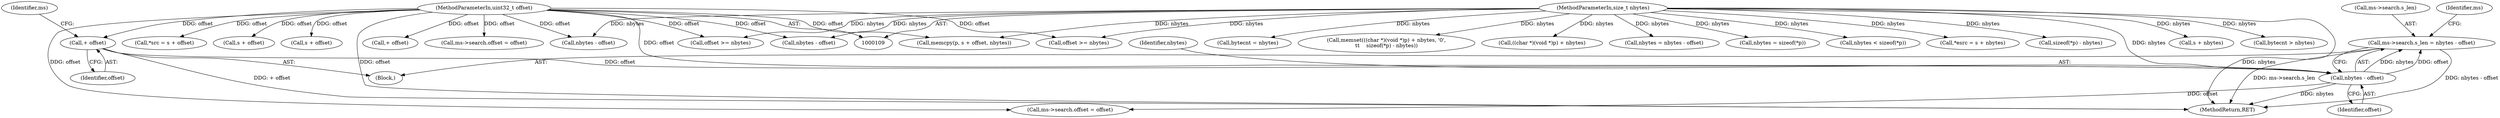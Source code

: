 digraph "0_file_4a284c89d6ef11aca34da65da7d673050a5ea320_3@integer" {
"1000130" [label="(Call,ms->search.s_len = nbytes - offset)"];
"1000136" [label="(Call,nbytes - offset)"];
"1000116" [label="(MethodParameterIn,size_t nbytes)"];
"1000128" [label="(Call,+ offset)"];
"1000115" [label="(MethodParameterIn,uint32_t offset)"];
"1000128" [label="(Call,+ offset)"];
"1000142" [label="(Identifier,ms)"];
"1000220" [label="(Call,+ offset)"];
"1000269" [label="(Call,ms->search.offset = offset)"];
"1000138" [label="(Identifier,offset)"];
"1000217" [label="(Call,bytecnt = nbytes)"];
"1000440" [label="(Call,memset(((char *)(void *)p) + nbytes, '\0',\n\t\t    sizeof(*p) - nbytes))"];
"1000441" [label="(Call,((char *)(void *)p) + nbytes)"];
"1000426" [label="(Call,memcpy(p, s + offset, nbytes))"];
"1000327" [label="(Call,offset >= nbytes)"];
"1000139" [label="(Call,ms->search.offset = offset)"];
"1000413" [label="(Call,nbytes = nbytes - offset)"];
"1000419" [label="(Call,nbytes = sizeof(*p))"];
"1000433" [label="(Call,nbytes < sizeof(*p))"];
"1000131" [label="(Call,ms->search.s_len)"];
"1000295" [label="(Call,*esrc = s + nbytes)"];
"1000449" [label="(Call,sizeof(*p) - nbytes)"];
"1000116" [label="(MethodParameterIn,size_t nbytes)"];
"1000289" [label="(Call,*src = s + offset)"];
"1000137" [label="(Identifier,nbytes)"];
"1000428" [label="(Call,s + offset)"];
"1000115" [label="(MethodParameterIn,uint32_t offset)"];
"1000291" [label="(Call,s + offset)"];
"1000456" [label="(MethodReturn,RET)"];
"1000407" [label="(Call,nbytes - offset)"];
"1000133" [label="(Identifier,ms)"];
"1000130" [label="(Call,ms->search.s_len = nbytes - offset)"];
"1000136" [label="(Call,nbytes - offset)"];
"1000126" [label="(Block,)"];
"1000297" [label="(Call,s + nbytes)"];
"1000214" [label="(Call,bytecnt > nbytes)"];
"1000391" [label="(Call,offset >= nbytes)"];
"1000129" [label="(Identifier,offset)"];
"1000415" [label="(Call,nbytes - offset)"];
"1000130" -> "1000126"  [label="AST: "];
"1000130" -> "1000136"  [label="CFG: "];
"1000131" -> "1000130"  [label="AST: "];
"1000136" -> "1000130"  [label="AST: "];
"1000142" -> "1000130"  [label="CFG: "];
"1000130" -> "1000456"  [label="DDG: nbytes - offset"];
"1000130" -> "1000456"  [label="DDG: ms->search.s_len"];
"1000136" -> "1000130"  [label="DDG: nbytes"];
"1000136" -> "1000130"  [label="DDG: offset"];
"1000136" -> "1000138"  [label="CFG: "];
"1000137" -> "1000136"  [label="AST: "];
"1000138" -> "1000136"  [label="AST: "];
"1000136" -> "1000456"  [label="DDG: nbytes"];
"1000116" -> "1000136"  [label="DDG: nbytes"];
"1000128" -> "1000136"  [label="DDG: offset"];
"1000115" -> "1000136"  [label="DDG: offset"];
"1000136" -> "1000139"  [label="DDG: offset"];
"1000116" -> "1000109"  [label="AST: "];
"1000116" -> "1000456"  [label="DDG: nbytes"];
"1000116" -> "1000214"  [label="DDG: nbytes"];
"1000116" -> "1000217"  [label="DDG: nbytes"];
"1000116" -> "1000295"  [label="DDG: nbytes"];
"1000116" -> "1000297"  [label="DDG: nbytes"];
"1000116" -> "1000327"  [label="DDG: nbytes"];
"1000116" -> "1000391"  [label="DDG: nbytes"];
"1000116" -> "1000407"  [label="DDG: nbytes"];
"1000116" -> "1000413"  [label="DDG: nbytes"];
"1000116" -> "1000415"  [label="DDG: nbytes"];
"1000116" -> "1000419"  [label="DDG: nbytes"];
"1000116" -> "1000426"  [label="DDG: nbytes"];
"1000116" -> "1000433"  [label="DDG: nbytes"];
"1000116" -> "1000440"  [label="DDG: nbytes"];
"1000116" -> "1000441"  [label="DDG: nbytes"];
"1000116" -> "1000449"  [label="DDG: nbytes"];
"1000128" -> "1000126"  [label="AST: "];
"1000128" -> "1000129"  [label="CFG: "];
"1000129" -> "1000128"  [label="AST: "];
"1000133" -> "1000128"  [label="CFG: "];
"1000128" -> "1000456"  [label="DDG: + offset"];
"1000115" -> "1000128"  [label="DDG: offset"];
"1000115" -> "1000109"  [label="AST: "];
"1000115" -> "1000456"  [label="DDG: offset"];
"1000115" -> "1000139"  [label="DDG: offset"];
"1000115" -> "1000220"  [label="DDG: offset"];
"1000115" -> "1000269"  [label="DDG: offset"];
"1000115" -> "1000289"  [label="DDG: offset"];
"1000115" -> "1000291"  [label="DDG: offset"];
"1000115" -> "1000327"  [label="DDG: offset"];
"1000115" -> "1000391"  [label="DDG: offset"];
"1000115" -> "1000407"  [label="DDG: offset"];
"1000115" -> "1000415"  [label="DDG: offset"];
"1000115" -> "1000426"  [label="DDG: offset"];
"1000115" -> "1000428"  [label="DDG: offset"];
}

